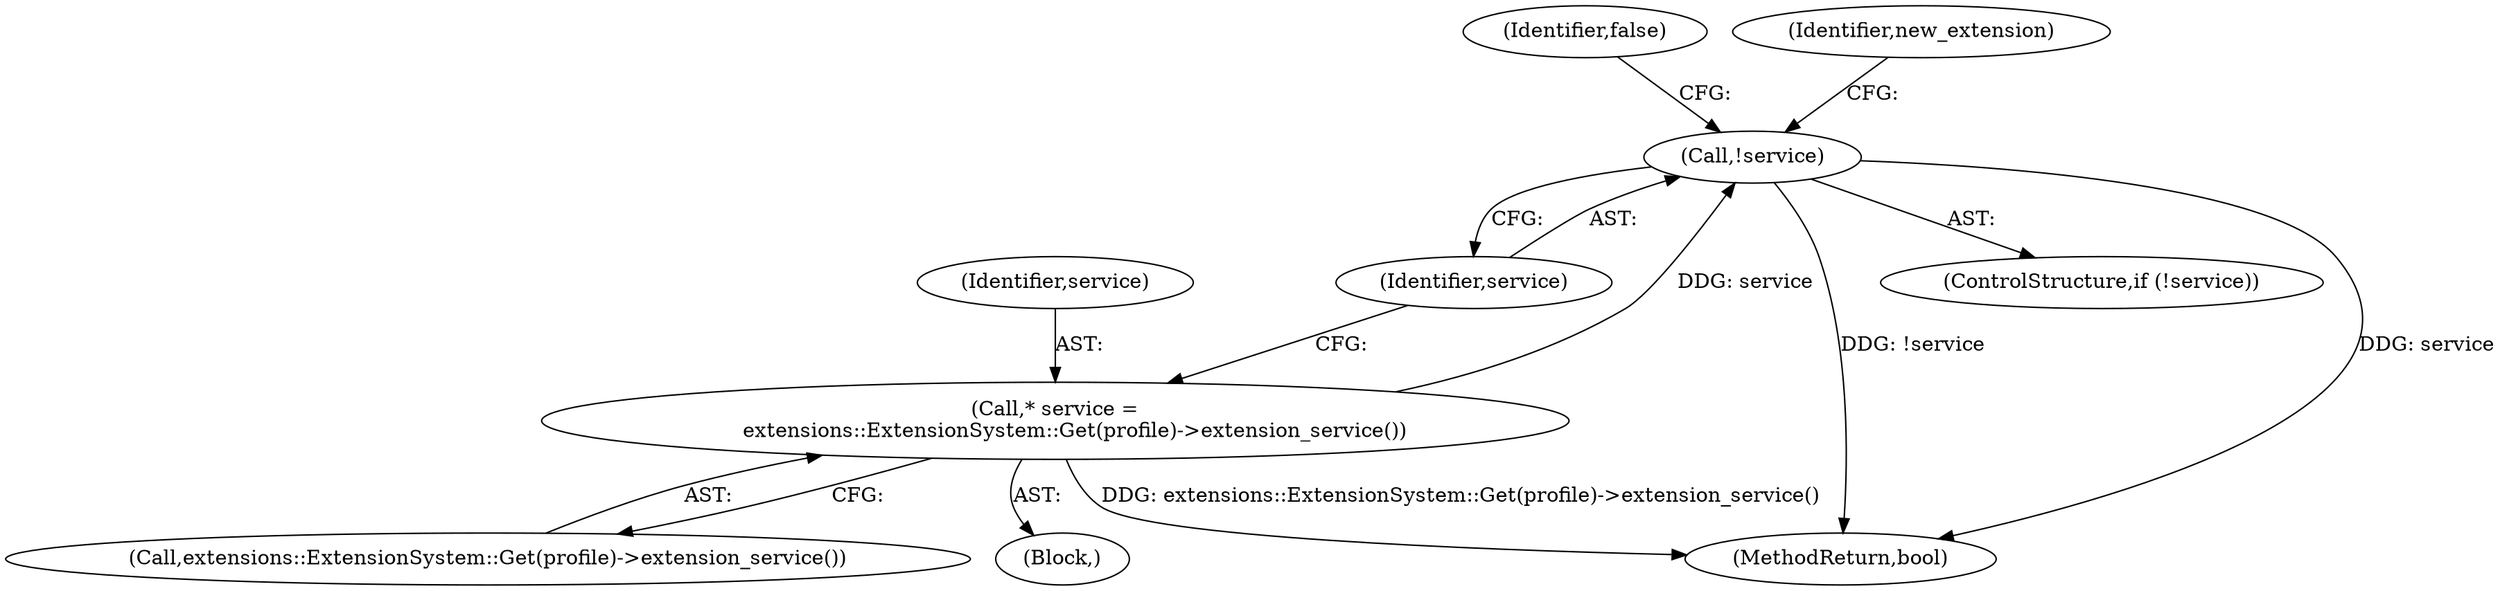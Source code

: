 digraph "0_Chrome_e9841fbdaf41b4a2baaa413f94d5c0197f9261f4@pointer" {
"1000144" [label="(Call,!service)"];
"1000140" [label="(Call,* service =\n      extensions::ExtensionSystem::Get(profile)->extension_service())"];
"1000141" [label="(Identifier,service)"];
"1000144" [label="(Call,!service)"];
"1000110" [label="(Block,)"];
"1000147" [label="(Identifier,false)"];
"1000150" [label="(Identifier,new_extension)"];
"1000140" [label="(Call,* service =\n      extensions::ExtensionSystem::Get(profile)->extension_service())"];
"1000145" [label="(Identifier,service)"];
"1000142" [label="(Call,extensions::ExtensionSystem::Get(profile)->extension_service())"];
"1000178" [label="(MethodReturn,bool)"];
"1000143" [label="(ControlStructure,if (!service))"];
"1000144" -> "1000143"  [label="AST: "];
"1000144" -> "1000145"  [label="CFG: "];
"1000145" -> "1000144"  [label="AST: "];
"1000147" -> "1000144"  [label="CFG: "];
"1000150" -> "1000144"  [label="CFG: "];
"1000144" -> "1000178"  [label="DDG: !service"];
"1000144" -> "1000178"  [label="DDG: service"];
"1000140" -> "1000144"  [label="DDG: service"];
"1000140" -> "1000110"  [label="AST: "];
"1000140" -> "1000142"  [label="CFG: "];
"1000141" -> "1000140"  [label="AST: "];
"1000142" -> "1000140"  [label="AST: "];
"1000145" -> "1000140"  [label="CFG: "];
"1000140" -> "1000178"  [label="DDG: extensions::ExtensionSystem::Get(profile)->extension_service()"];
}
